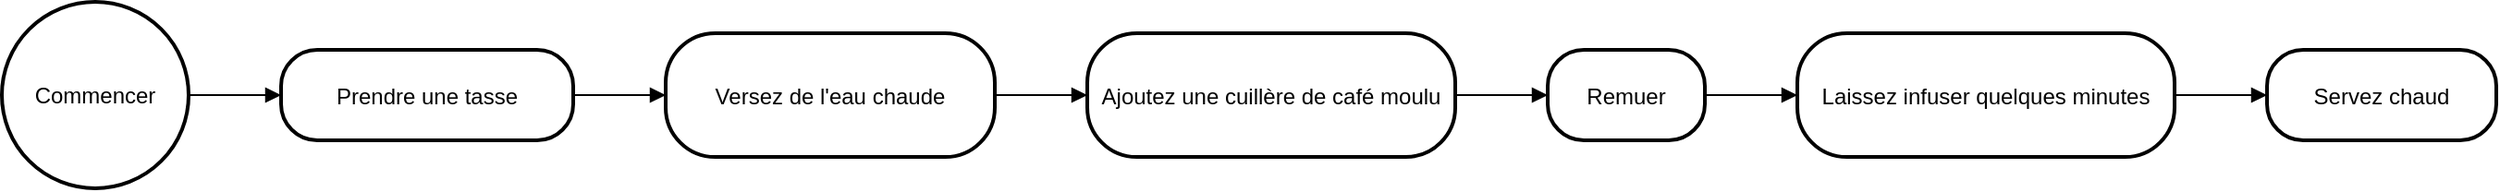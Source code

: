 <mxfile version="25.0.3">
  <diagram name="Page-1" id="xIVoZDhot7bGy5iJkdnd">
    <mxGraphModel>
      <root>
        <mxCell id="0" />
        <mxCell id="1" parent="0" />
        <mxCell id="2" value="Commencer" style="ellipse;aspect=fixed;strokeWidth=2;whiteSpace=wrap;" vertex="1" parent="1">
          <mxGeometry x="8" y="8" width="101" height="101" as="geometry" />
        </mxCell>
        <mxCell id="3" value="Prendre une tasse" style="rounded=1;arcSize=40;strokeWidth=2" vertex="1" parent="1">
          <mxGeometry x="159" y="34" width="158" height="49" as="geometry" />
        </mxCell>
        <mxCell id="4" value="Versez de l&#39;eau chaude" style="rounded=1;arcSize=40;strokeWidth=2" vertex="1" parent="1">
          <mxGeometry x="367" y="25" width="178" height="67" as="geometry" />
        </mxCell>
        <mxCell id="5" value="Ajoutez une cuillère de café moulu" style="rounded=1;arcSize=40;strokeWidth=2" vertex="1" parent="1">
          <mxGeometry x="595" y="25" width="199" height="67" as="geometry" />
        </mxCell>
        <mxCell id="6" value="Remuer" style="rounded=1;arcSize=40;strokeWidth=2" vertex="1" parent="1">
          <mxGeometry x="844" y="34" width="85" height="49" as="geometry" />
        </mxCell>
        <mxCell id="7" value="Laissez infuser quelques minutes" style="rounded=1;arcSize=40;strokeWidth=2" vertex="1" parent="1">
          <mxGeometry x="979" y="25" width="204" height="67" as="geometry" />
        </mxCell>
        <mxCell id="8" value="Servez chaud" style="rounded=1;arcSize=40;strokeWidth=2" vertex="1" parent="1">
          <mxGeometry x="1233" y="34" width="124" height="49" as="geometry" />
        </mxCell>
        <mxCell id="9" value="" style="curved=1;startArrow=none;endArrow=block;exitX=1;exitY=0.5;entryX=0;entryY=0.5;" edge="1" parent="1" source="2" target="3">
          <mxGeometry relative="1" as="geometry">
            <Array as="points" />
          </mxGeometry>
        </mxCell>
        <mxCell id="10" value="" style="curved=1;startArrow=none;endArrow=block;exitX=1;exitY=0.5;entryX=0;entryY=0.5;" edge="1" parent="1" source="3" target="4">
          <mxGeometry relative="1" as="geometry">
            <Array as="points" />
          </mxGeometry>
        </mxCell>
        <mxCell id="11" value="" style="curved=1;startArrow=none;endArrow=block;exitX=1;exitY=0.5;entryX=0;entryY=0.5;" edge="1" parent="1" source="4" target="5">
          <mxGeometry relative="1" as="geometry">
            <Array as="points" />
          </mxGeometry>
        </mxCell>
        <mxCell id="12" value="" style="curved=1;startArrow=none;endArrow=block;exitX=1;exitY=0.5;entryX=0;entryY=0.5;" edge="1" parent="1" source="5" target="6">
          <mxGeometry relative="1" as="geometry">
            <Array as="points" />
          </mxGeometry>
        </mxCell>
        <mxCell id="13" value="" style="curved=1;startArrow=none;endArrow=block;exitX=1;exitY=0.5;entryX=0;entryY=0.5;" edge="1" parent="1" source="6" target="7">
          <mxGeometry relative="1" as="geometry">
            <Array as="points" />
          </mxGeometry>
        </mxCell>
        <mxCell id="14" value="" style="curved=1;startArrow=none;endArrow=block;exitX=1;exitY=0.5;entryX=0;entryY=0.5;" edge="1" parent="1" source="7" target="8">
          <mxGeometry relative="1" as="geometry">
            <Array as="points" />
          </mxGeometry>
        </mxCell>
      </root>
    </mxGraphModel>
  </diagram>
</mxfile>
